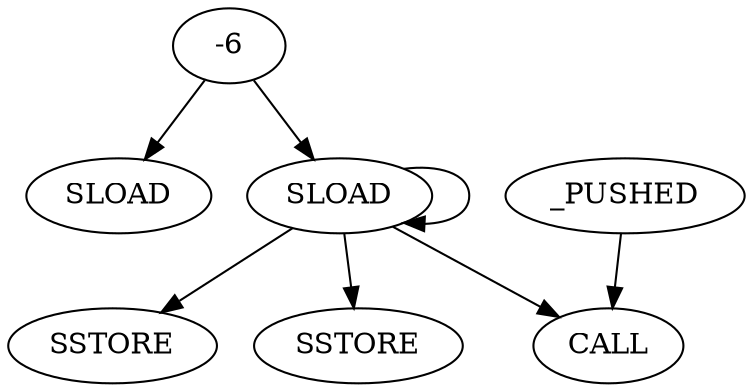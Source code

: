 // TEST
digraph {
	n2 [label=SLOAD shape=oval]
	n3 [label=SSTORE shape=oval]
	n0 [label=_PUSHED shape=oval]
	n1 [label=SLOAD shape=oval]
	n5 [label=CALL shape=oval]
	n4 [label=SSTORE shape=oval]
	-6 -> n2 [label="" color="" style=solid]
	n1 -> n3 [label="" color="" style=solid]
	n1 -> n1 [label="" color="" style=""]
	-6 -> n1 [label="" color="" style=solid]
	n0 -> n5 [label="" color="" style=solid]
	n1 -> n5 [label="" color="" style=solid]
	n1 -> n4 [label="" color="" style=solid]
}
